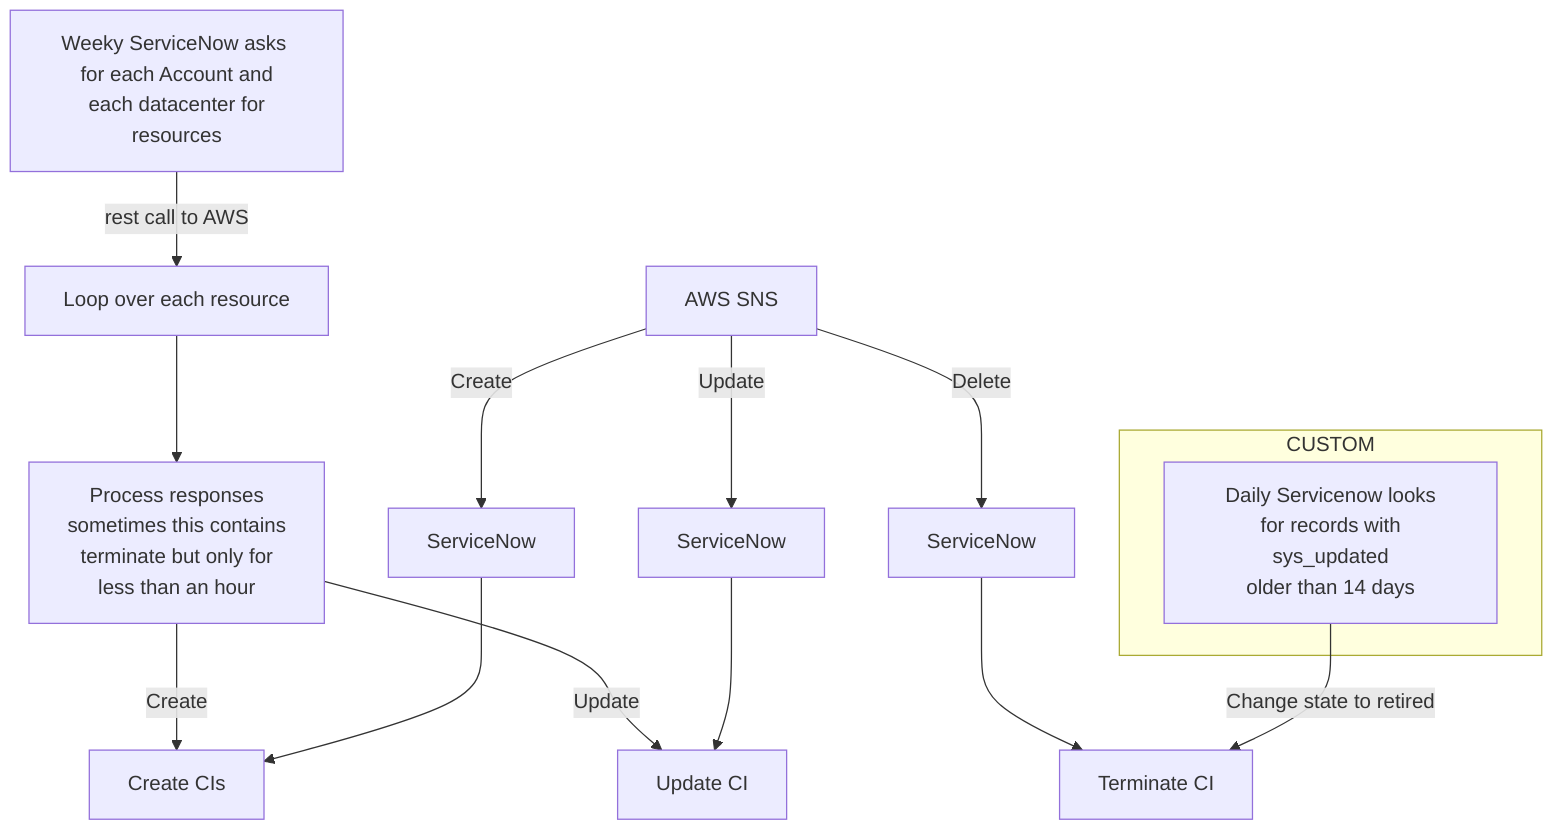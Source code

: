 graph TD
  SN3[Weeky ServiceNow asks <Br/>for each Account and<br/> each datacenter for resources]

  L0[Loop over each resource]
  P0[Process responses<br/>sometimes this contains<br/>terminate but only for<br/> less than an hour]
  SN3 --rest call to AWS-->L0
  L0 --> P0
  P0 --Create--> C0[Create CIs]
  P0 --Update--> U0
  SNS0[AWS SNS]
  SNS0--Create-->SN0[ServiceNow]
  SN0-->C0
  SNS0--Update-->SN1[ServiceNow]
  SN1-->U0[Update CI]
  SNS0--Delete-->SN2[ServiceNow]
  SN2-->D0[Terminate CI]
subgraph CUSTOM
  SN4[Daily Servicenow looks<br/> for records with sys_updated<br/>older than 14 days]
end
  SN4--Change state to retired-->D0